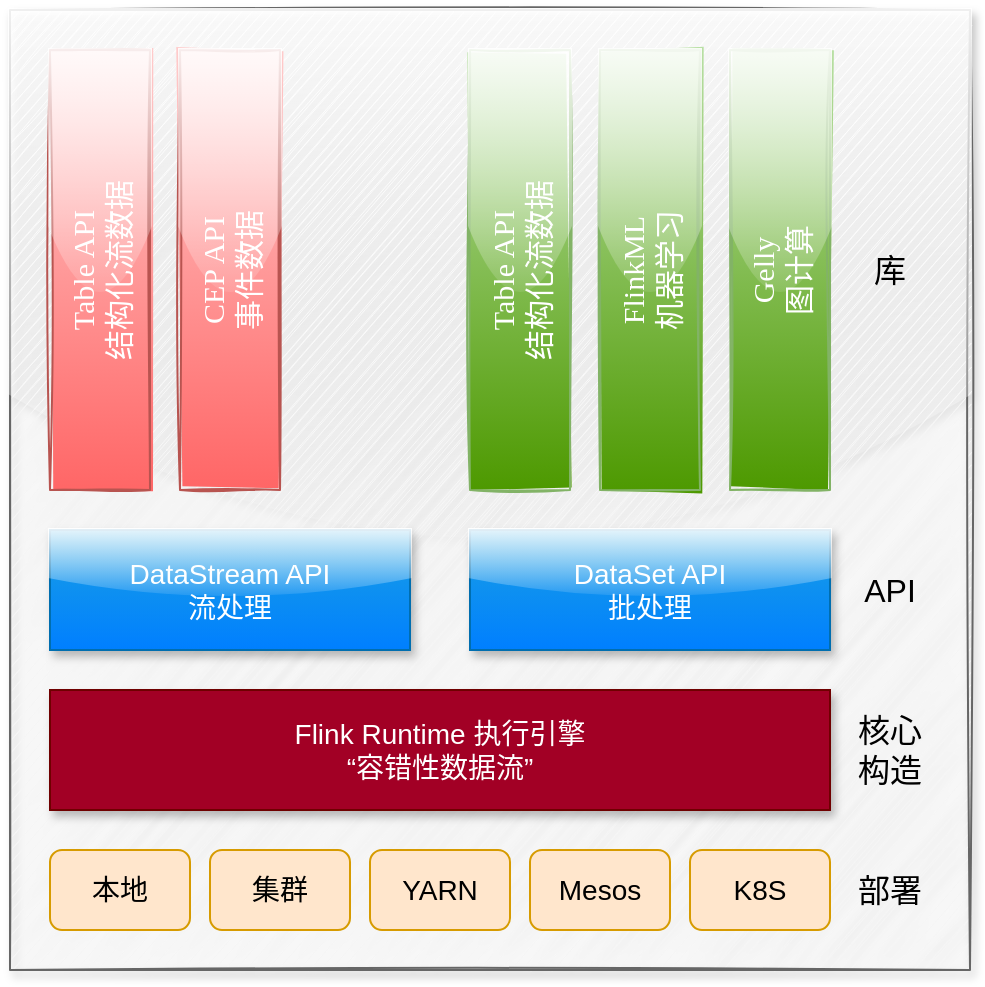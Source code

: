 <mxfile version="13.6.6" type="github"><diagram id="36zvi1cnTi3VtUpssLMp" name="Page-1"><mxGraphModel dx="1426" dy="914" grid="1" gridSize="10" guides="1" tooltips="1" connect="1" arrows="1" fold="1" page="1" pageScale="1" pageWidth="827" pageHeight="1169" math="0" shadow="0"><root><mxCell id="0"/><mxCell id="1" parent="0"/><mxCell id="S83DnpIp4_5DgWhyiU5Z-2" value="" style="whiteSpace=wrap;html=1;aspect=fixed;fillColor=#f5f5f5;strokeColor=#666666;fontColor=#333333;shadow=1;rounded=0;glass=1;sketch=1;" vertex="1" parent="1"><mxGeometry x="170" y="140" width="480" height="480" as="geometry"/></mxCell><mxCell id="S83DnpIp4_5DgWhyiU5Z-3" value="本地" style="rounded=1;whiteSpace=wrap;html=1;fillColor=#ffe6cc;strokeColor=#d79b00;fontSize=14;" vertex="1" parent="1"><mxGeometry x="190" y="560" width="70" height="40" as="geometry"/></mxCell><mxCell id="S83DnpIp4_5DgWhyiU5Z-4" value="集群" style="rounded=1;whiteSpace=wrap;html=1;fillColor=#ffe6cc;strokeColor=#d79b00;fontSize=14;" vertex="1" parent="1"><mxGeometry x="270" y="560" width="70" height="40" as="geometry"/></mxCell><mxCell id="S83DnpIp4_5DgWhyiU5Z-5" value="YARN" style="rounded=1;whiteSpace=wrap;html=1;fillColor=#ffe6cc;strokeColor=#d79b00;fontSize=14;" vertex="1" parent="1"><mxGeometry x="350" y="560" width="70" height="40" as="geometry"/></mxCell><mxCell id="S83DnpIp4_5DgWhyiU5Z-6" value="Mesos" style="rounded=1;whiteSpace=wrap;html=1;fillColor=#ffe6cc;strokeColor=#d79b00;fontSize=14;" vertex="1" parent="1"><mxGeometry x="430" y="560" width="70" height="40" as="geometry"/></mxCell><mxCell id="S83DnpIp4_5DgWhyiU5Z-7" value="K8S" style="rounded=1;whiteSpace=wrap;html=1;fillColor=#ffe6cc;strokeColor=#d79b00;fontSize=14;" vertex="1" parent="1"><mxGeometry x="510" y="560" width="70" height="40" as="geometry"/></mxCell><mxCell id="S83DnpIp4_5DgWhyiU5Z-8" value="部署" style="text;html=1;strokeColor=none;fillColor=none;align=center;verticalAlign=middle;whiteSpace=wrap;rounded=0;fontSize=16;" vertex="1" parent="1"><mxGeometry x="590" y="570" width="40" height="20" as="geometry"/></mxCell><mxCell id="S83DnpIp4_5DgWhyiU5Z-9" value="Flink Runtime 执行引擎&lt;br style=&quot;font-size: 14px;&quot;&gt;“容错性数据流”" style="rounded=0;whiteSpace=wrap;html=1;fillColor=#a20025;strokeColor=#6F0000;fontSize=14;shadow=1;sketch=0;fontColor=#ffffff;" vertex="1" parent="1"><mxGeometry x="190" y="480" width="390" height="60" as="geometry"/></mxCell><mxCell id="S83DnpIp4_5DgWhyiU5Z-10" value="核心&lt;br style=&quot;font-size: 16px;&quot;&gt;构造" style="text;html=1;strokeColor=none;fillColor=none;align=center;verticalAlign=middle;whiteSpace=wrap;rounded=0;fontSize=16;" vertex="1" parent="1"><mxGeometry x="590" y="500" width="40" height="20" as="geometry"/></mxCell><mxCell id="S83DnpIp4_5DgWhyiU5Z-11" value="DataStream API&lt;br style=&quot;font-size: 14px;&quot;&gt;流处理" style="rounded=0;whiteSpace=wrap;html=1;fillColor=#1ba1e2;strokeColor=#006EAF;fontColor=#ffffff;fontSize=14;sketch=0;shadow=1;glass=1;gradientColor=#007FFF;" vertex="1" parent="1"><mxGeometry x="190" y="400" width="180" height="60" as="geometry"/></mxCell><mxCell id="S83DnpIp4_5DgWhyiU5Z-12" value="DataSet API&lt;br style=&quot;font-size: 14px;&quot;&gt;批处理" style="rounded=0;whiteSpace=wrap;html=1;fillColor=#1ba1e2;strokeColor=#006EAF;fontColor=#ffffff;fontSize=14;sketch=0;shadow=1;glass=1;gradientColor=#007FFF;" vertex="1" parent="1"><mxGeometry x="400" y="400" width="180" height="60" as="geometry"/></mxCell><mxCell id="S83DnpIp4_5DgWhyiU5Z-13" value="API" style="text;html=1;strokeColor=none;fillColor=none;align=center;verticalAlign=middle;whiteSpace=wrap;rounded=0;fontSize=16;" vertex="1" parent="1"><mxGeometry x="590" y="420" width="40" height="20" as="geometry"/></mxCell><mxCell id="S83DnpIp4_5DgWhyiU5Z-14" value="Table API&lt;br&gt;结构化流数据" style="rounded=0;verticalAlign=middle;horizontal=0;strokeColor=#b85450;sketch=1;shadow=0;glass=1;gradientDirection=north;gradientColor=#FFCCCC;fillColor=#FF6666;fontColor=#FFFFFF;fontSize=15;labelBackgroundColor=none;labelBorderColor=none;whiteSpace=wrap;html=1;fontStyle=0;fontFamily=Comic Sans MS;" vertex="1" parent="1"><mxGeometry x="190" y="160" width="50" height="220" as="geometry"/></mxCell><mxCell id="S83DnpIp4_5DgWhyiU5Z-15" value="CEP API&lt;br&gt;事件数据" style="rounded=0;verticalAlign=middle;horizontal=0;strokeColor=#b85450;sketch=1;shadow=0;glass=1;gradientDirection=north;gradientColor=#FFCCCC;fillColor=#FF6666;fontColor=#FFFFFF;fontSize=15;labelBackgroundColor=none;labelBorderColor=none;whiteSpace=wrap;html=1;fontStyle=0;fontFamily=Comic Sans MS;" vertex="1" parent="1"><mxGeometry x="255" y="160" width="50" height="220" as="geometry"/></mxCell><mxCell id="S83DnpIp4_5DgWhyiU5Z-16" value="FlinkML&lt;br&gt;机器学习" style="rounded=0;verticalAlign=middle;horizontal=0;strokeColor=#82b366;sketch=1;shadow=0;glass=1;gradientDirection=north;gradientColor=#B9E0A5;fillColor=#4D9900;fontColor=#FFFFFF;fontSize=15;labelBackgroundColor=none;labelBorderColor=none;whiteSpace=wrap;html=1;fontStyle=0;fontFamily=Comic Sans MS;" vertex="1" parent="1"><mxGeometry x="465" y="160" width="50" height="220" as="geometry"/></mxCell><mxCell id="S83DnpIp4_5DgWhyiU5Z-17" value="Gelly&lt;br&gt;图计算" style="rounded=0;verticalAlign=middle;horizontal=0;strokeColor=#82b366;sketch=1;shadow=0;glass=1;gradientDirection=north;gradientColor=#B9E0A5;fillColor=#4D9900;fontColor=#FFFFFF;fontSize=15;labelBackgroundColor=none;labelBorderColor=none;whiteSpace=wrap;html=1;fontStyle=0;fontFamily=Comic Sans MS;" vertex="1" parent="1"><mxGeometry x="530" y="160" width="50" height="220" as="geometry"/></mxCell><mxCell id="S83DnpIp4_5DgWhyiU5Z-18" value="Table API&lt;br&gt;结构化流数据" style="rounded=0;verticalAlign=middle;horizontal=0;strokeColor=#82b366;sketch=1;shadow=0;glass=1;gradientDirection=north;gradientColor=#B9E0A5;fillColor=#4D9900;fontColor=#FFFFFF;fontSize=15;labelBackgroundColor=none;labelBorderColor=none;whiteSpace=wrap;html=1;fontStyle=0;fontFamily=Comic Sans MS;" vertex="1" parent="1"><mxGeometry x="400" y="160" width="50" height="220" as="geometry"/></mxCell><mxCell id="S83DnpIp4_5DgWhyiU5Z-19" value="库" style="text;html=1;strokeColor=none;fillColor=none;align=center;verticalAlign=middle;whiteSpace=wrap;rounded=0;fontSize=16;" vertex="1" parent="1"><mxGeometry x="590" y="260" width="40" height="20" as="geometry"/></mxCell></root></mxGraphModel></diagram></mxfile>